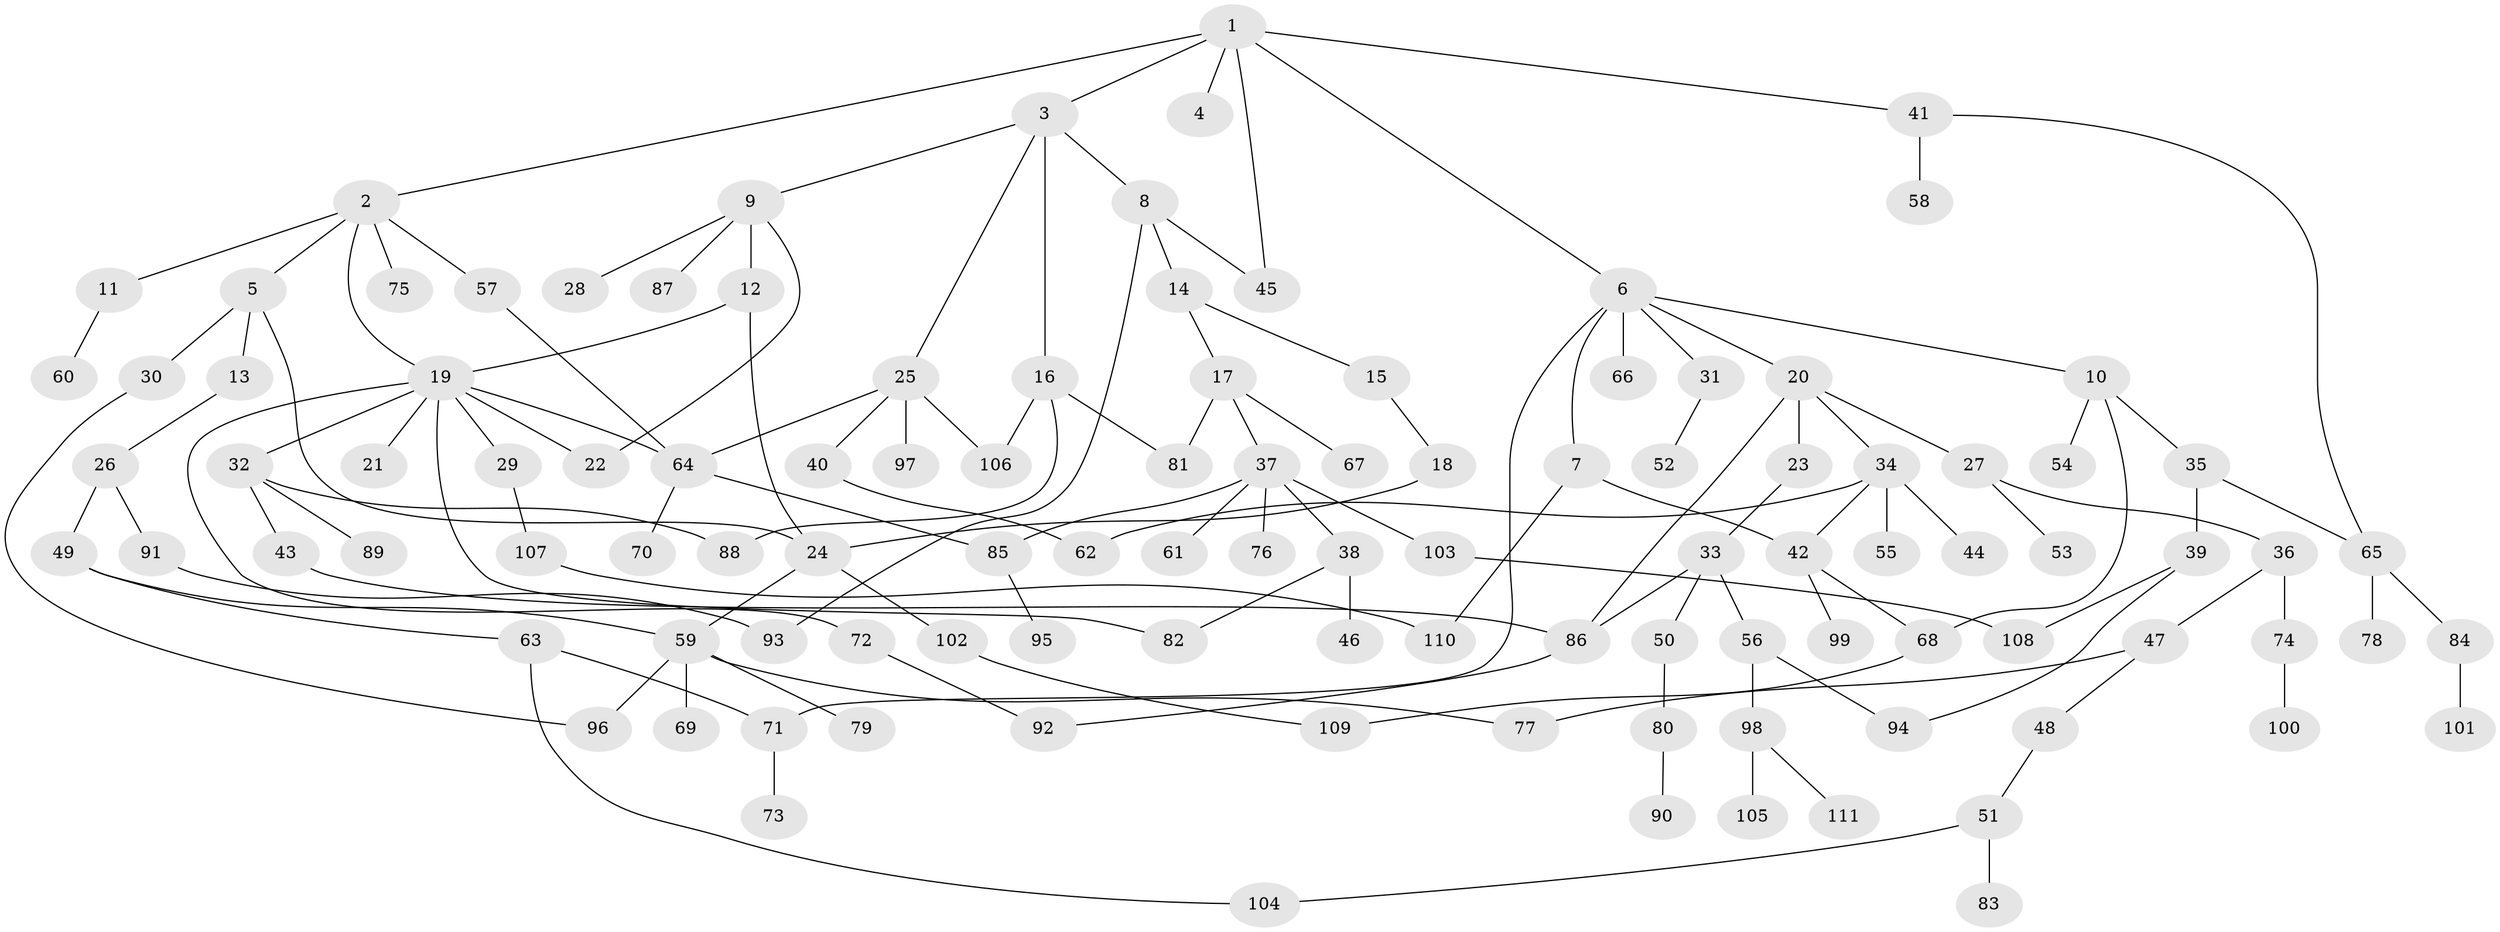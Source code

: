 // coarse degree distribution, {5: 0.17647058823529413, 3: 0.35294117647058826, 4: 0.11764705882352941, 1: 0.11764705882352941, 7: 0.058823529411764705, 2: 0.17647058823529413}
// Generated by graph-tools (version 1.1) at 2025/48/03/04/25 22:48:45]
// undirected, 111 vertices, 139 edges
graph export_dot {
  node [color=gray90,style=filled];
  1;
  2;
  3;
  4;
  5;
  6;
  7;
  8;
  9;
  10;
  11;
  12;
  13;
  14;
  15;
  16;
  17;
  18;
  19;
  20;
  21;
  22;
  23;
  24;
  25;
  26;
  27;
  28;
  29;
  30;
  31;
  32;
  33;
  34;
  35;
  36;
  37;
  38;
  39;
  40;
  41;
  42;
  43;
  44;
  45;
  46;
  47;
  48;
  49;
  50;
  51;
  52;
  53;
  54;
  55;
  56;
  57;
  58;
  59;
  60;
  61;
  62;
  63;
  64;
  65;
  66;
  67;
  68;
  69;
  70;
  71;
  72;
  73;
  74;
  75;
  76;
  77;
  78;
  79;
  80;
  81;
  82;
  83;
  84;
  85;
  86;
  87;
  88;
  89;
  90;
  91;
  92;
  93;
  94;
  95;
  96;
  97;
  98;
  99;
  100;
  101;
  102;
  103;
  104;
  105;
  106;
  107;
  108;
  109;
  110;
  111;
  1 -- 2;
  1 -- 3;
  1 -- 4;
  1 -- 6;
  1 -- 41;
  1 -- 45;
  2 -- 5;
  2 -- 11;
  2 -- 57;
  2 -- 75;
  2 -- 19;
  3 -- 8;
  3 -- 9;
  3 -- 16;
  3 -- 25;
  5 -- 13;
  5 -- 30;
  5 -- 24;
  6 -- 7;
  6 -- 10;
  6 -- 20;
  6 -- 31;
  6 -- 66;
  6 -- 71;
  7 -- 110;
  7 -- 42;
  8 -- 14;
  8 -- 93;
  8 -- 45;
  9 -- 12;
  9 -- 22;
  9 -- 28;
  9 -- 87;
  10 -- 35;
  10 -- 54;
  10 -- 68;
  11 -- 60;
  12 -- 19;
  12 -- 24;
  13 -- 26;
  14 -- 15;
  14 -- 17;
  15 -- 18;
  16 -- 81;
  16 -- 88;
  16 -- 106;
  17 -- 37;
  17 -- 67;
  17 -- 81;
  18 -- 24;
  19 -- 21;
  19 -- 29;
  19 -- 32;
  19 -- 72;
  19 -- 82;
  19 -- 64;
  19 -- 22;
  20 -- 23;
  20 -- 27;
  20 -- 34;
  20 -- 86;
  23 -- 33;
  24 -- 59;
  24 -- 102;
  25 -- 40;
  25 -- 97;
  25 -- 106;
  25 -- 64;
  26 -- 49;
  26 -- 91;
  27 -- 36;
  27 -- 53;
  29 -- 107;
  30 -- 96;
  31 -- 52;
  32 -- 43;
  32 -- 89;
  32 -- 88;
  33 -- 50;
  33 -- 56;
  33 -- 86;
  34 -- 42;
  34 -- 44;
  34 -- 55;
  34 -- 62;
  35 -- 39;
  35 -- 65;
  36 -- 47;
  36 -- 74;
  37 -- 38;
  37 -- 61;
  37 -- 76;
  37 -- 85;
  37 -- 103;
  38 -- 46;
  38 -- 82;
  39 -- 94;
  39 -- 108;
  40 -- 62;
  41 -- 58;
  41 -- 65;
  42 -- 99;
  42 -- 68;
  43 -- 86;
  47 -- 48;
  47 -- 77;
  48 -- 51;
  49 -- 63;
  49 -- 59;
  50 -- 80;
  51 -- 83;
  51 -- 104;
  56 -- 98;
  56 -- 94;
  57 -- 64;
  59 -- 69;
  59 -- 79;
  59 -- 96;
  59 -- 77;
  63 -- 71;
  63 -- 104;
  64 -- 70;
  64 -- 85;
  65 -- 78;
  65 -- 84;
  68 -- 109;
  71 -- 73;
  72 -- 92;
  74 -- 100;
  80 -- 90;
  84 -- 101;
  85 -- 95;
  86 -- 92;
  91 -- 93;
  98 -- 105;
  98 -- 111;
  102 -- 109;
  103 -- 108;
  107 -- 110;
}
